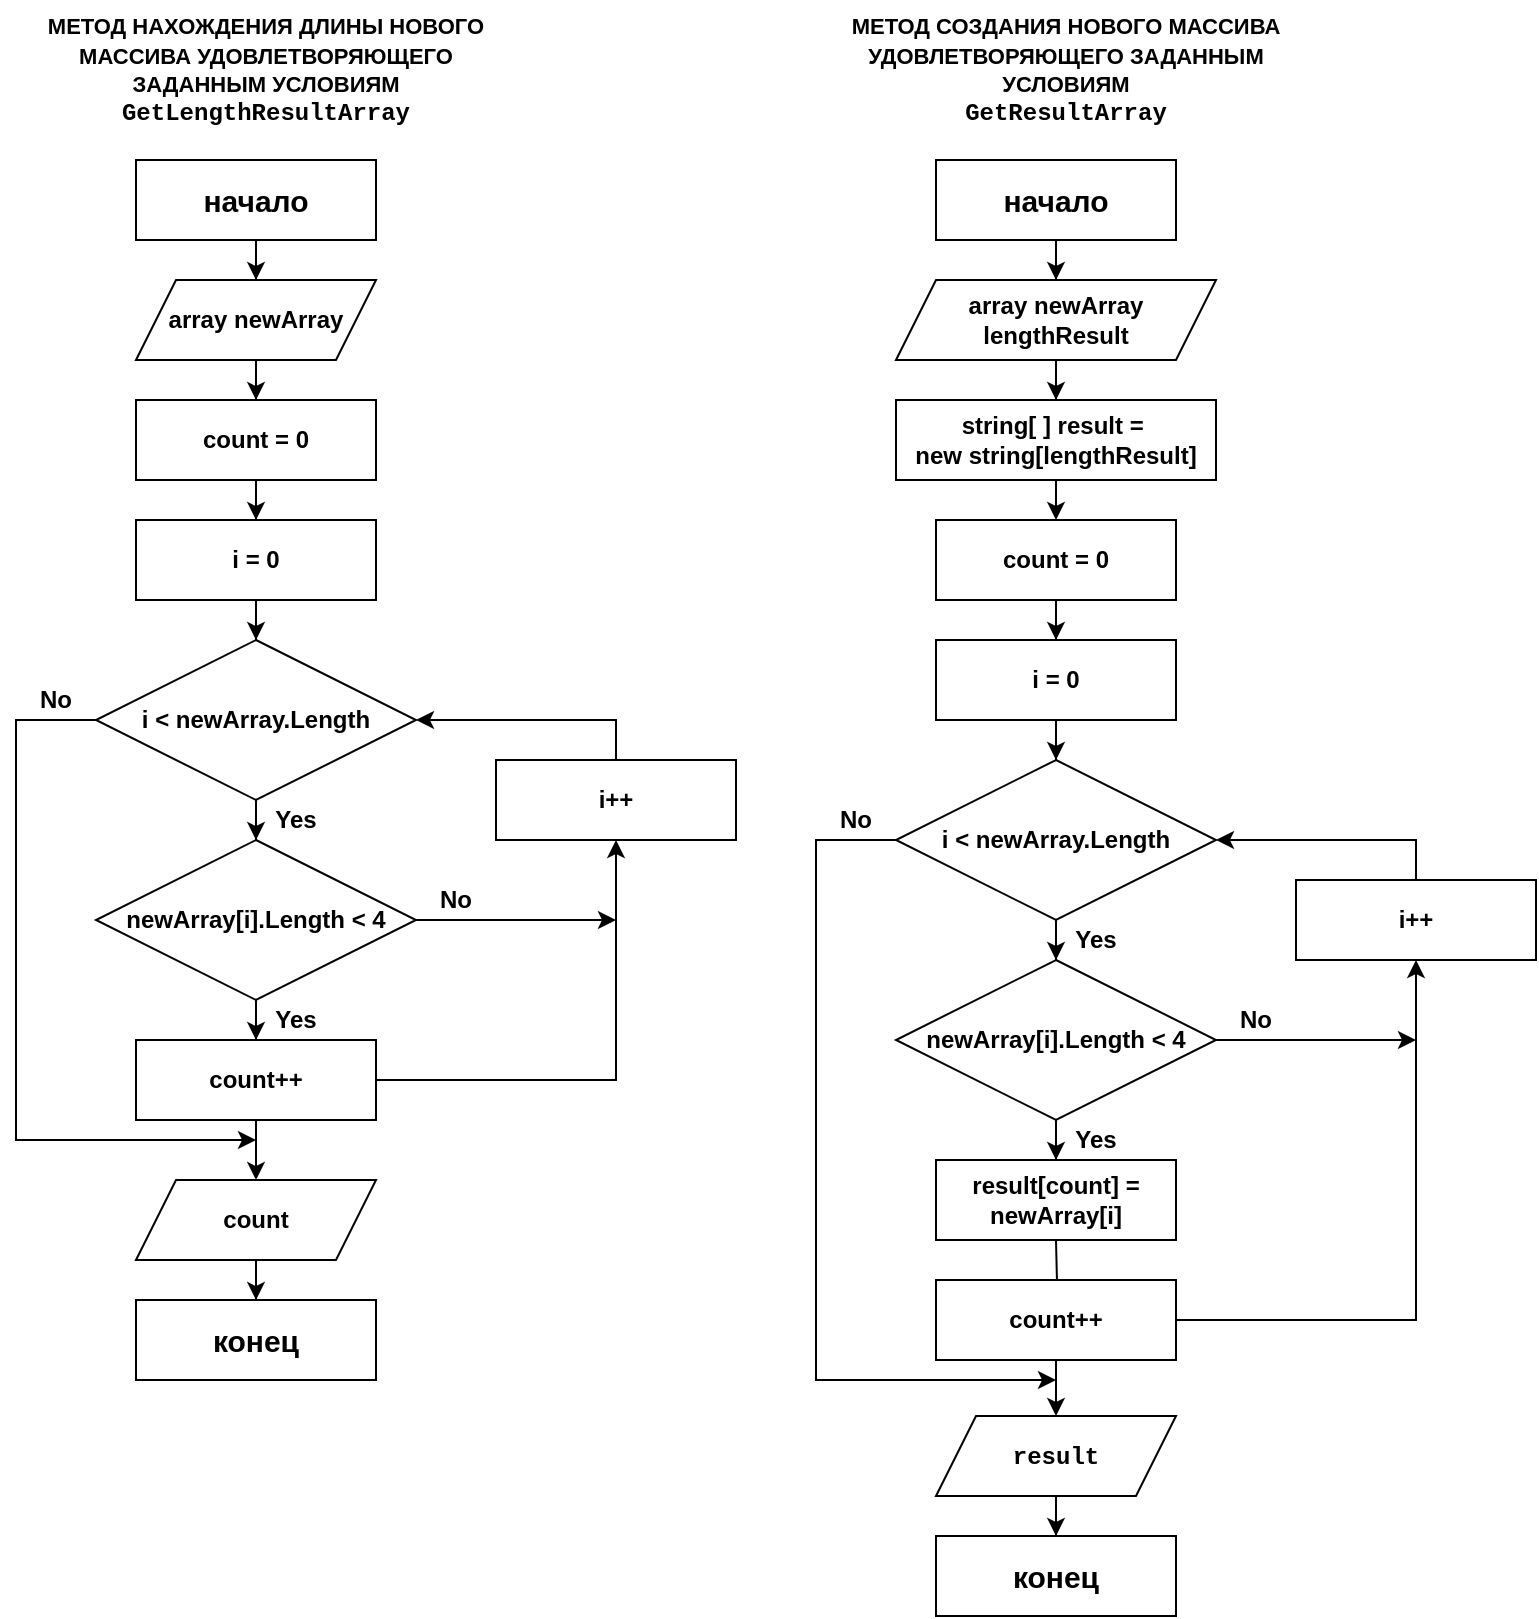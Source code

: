 <mxfile version="20.2.3" type="device"><diagram id="C5RBs43oDa-KdzZeNtuy" name="Page-1"><mxGraphModel dx="1574" dy="850" grid="1" gridSize="10" guides="1" tooltips="1" connect="1" arrows="1" fold="1" page="1" pageScale="1" pageWidth="827" pageHeight="1169" math="0" shadow="0"><root><mxCell id="WIyWlLk6GJQsqaUBKTNV-0"/><mxCell id="WIyWlLk6GJQsqaUBKTNV-1" parent="WIyWlLk6GJQsqaUBKTNV-0"/><mxCell id="0Be2-PBUYKEOv-IoVwlv-7" value="" style="edgeStyle=orthogonalEdgeStyle;orthogonalLoop=1;jettySize=auto;html=1;fontFamily=Helvetica;fontSize=12;fontColor=#000000;rounded=0;" edge="1" parent="WIyWlLk6GJQsqaUBKTNV-1" source="0Be2-PBUYKEOv-IoVwlv-1" target="0Be2-PBUYKEOv-IoVwlv-6"><mxGeometry relative="1" as="geometry"/></mxCell><mxCell id="0Be2-PBUYKEOv-IoVwlv-1" value="&lt;b&gt;начало&lt;/b&gt;" style="whiteSpace=wrap;html=1;fontSize=15;rounded=0;" vertex="1" parent="WIyWlLk6GJQsqaUBKTNV-1"><mxGeometry x="100" y="160" width="120" height="40" as="geometry"/></mxCell><mxCell id="0Be2-PBUYKEOv-IoVwlv-3" value="&lt;font style=&quot;&quot;&gt;&lt;b&gt;&lt;span style=&quot;font-size: 11px;&quot;&gt;МЕТОД НАХОЖДЕНИЯ ДЛИНЫ НОВОГО МАССИВА УДОВЛЕТВОРЯЮЩЕГО ЗАДАННЫМ УСЛОВИЯМ&lt;br&gt;&lt;/span&gt;&lt;/b&gt;&lt;span style=&quot;font-family: Consolas, &amp;quot;Courier New&amp;quot;, monospace; font-weight: bold; background-color: initial;&quot;&gt;GetLengthResultArray&lt;/span&gt;&lt;b&gt;&lt;span style=&quot;font-size: 11px;&quot;&gt;&lt;br&gt;&lt;/span&gt;&lt;/b&gt;&lt;/font&gt;" style="text;html=1;strokeColor=none;fillColor=none;align=center;verticalAlign=middle;whiteSpace=wrap;rounded=0;" vertex="1" parent="WIyWlLk6GJQsqaUBKTNV-1"><mxGeometry x="40" y="80" width="250" height="70" as="geometry"/></mxCell><mxCell id="0Be2-PBUYKEOv-IoVwlv-9" value="" style="edgeStyle=orthogonalEdgeStyle;orthogonalLoop=1;jettySize=auto;html=1;fontFamily=Helvetica;fontSize=12;fontColor=#000000;rounded=0;" edge="1" parent="WIyWlLk6GJQsqaUBKTNV-1" source="0Be2-PBUYKEOv-IoVwlv-6" target="0Be2-PBUYKEOv-IoVwlv-8"><mxGeometry relative="1" as="geometry"/></mxCell><mxCell id="0Be2-PBUYKEOv-IoVwlv-6" value="&lt;b&gt;array newArray&lt;/b&gt;" style="shape=parallelogram;perimeter=parallelogramPerimeter;whiteSpace=wrap;html=1;fixedSize=1;labelBackgroundColor=none;fontFamily=Helvetica;fontSize=12;fontColor=#000000;rounded=0;" vertex="1" parent="WIyWlLk6GJQsqaUBKTNV-1"><mxGeometry x="100" y="220" width="120" height="40" as="geometry"/></mxCell><mxCell id="0Be2-PBUYKEOv-IoVwlv-21" value="" style="edgeStyle=orthogonalEdgeStyle;orthogonalLoop=1;jettySize=auto;html=1;fontFamily=Helvetica;fontSize=12;fontColor=#000000;rounded=0;" edge="1" parent="WIyWlLk6GJQsqaUBKTNV-1" source="0Be2-PBUYKEOv-IoVwlv-8" target="0Be2-PBUYKEOv-IoVwlv-10"><mxGeometry relative="1" as="geometry"/></mxCell><mxCell id="0Be2-PBUYKEOv-IoVwlv-8" value="&lt;b&gt;count = 0&lt;/b&gt;" style="whiteSpace=wrap;html=1;labelBackgroundColor=none;fontFamily=Helvetica;fontSize=12;fontColor=#000000;rounded=0;" vertex="1" parent="WIyWlLk6GJQsqaUBKTNV-1"><mxGeometry x="100" y="280" width="120" height="40" as="geometry"/></mxCell><mxCell id="0Be2-PBUYKEOv-IoVwlv-22" value="" style="edgeStyle=orthogonalEdgeStyle;orthogonalLoop=1;jettySize=auto;html=1;fontFamily=Helvetica;fontSize=12;fontColor=#000000;rounded=0;" edge="1" parent="WIyWlLk6GJQsqaUBKTNV-1" source="0Be2-PBUYKEOv-IoVwlv-10" target="0Be2-PBUYKEOv-IoVwlv-11"><mxGeometry relative="1" as="geometry"/></mxCell><mxCell id="0Be2-PBUYKEOv-IoVwlv-10" value="&lt;b&gt;i = 0&lt;/b&gt;" style="whiteSpace=wrap;html=1;labelBackgroundColor=none;fontFamily=Helvetica;fontSize=12;fontColor=#000000;rounded=0;" vertex="1" parent="WIyWlLk6GJQsqaUBKTNV-1"><mxGeometry x="100" y="340" width="120" height="40" as="geometry"/></mxCell><mxCell id="0Be2-PBUYKEOv-IoVwlv-13" value="" style="edgeStyle=orthogonalEdgeStyle;orthogonalLoop=1;jettySize=auto;html=1;fontFamily=Helvetica;fontSize=12;fontColor=#000000;rounded=0;" edge="1" parent="WIyWlLk6GJQsqaUBKTNV-1" source="0Be2-PBUYKEOv-IoVwlv-11" target="0Be2-PBUYKEOv-IoVwlv-12"><mxGeometry relative="1" as="geometry"/></mxCell><mxCell id="0Be2-PBUYKEOv-IoVwlv-36" style="edgeStyle=orthogonalEdgeStyle;orthogonalLoop=1;jettySize=auto;html=1;fontFamily=Helvetica;fontSize=12;fontColor=#000000;rounded=0;" edge="1" parent="WIyWlLk6GJQsqaUBKTNV-1" source="0Be2-PBUYKEOv-IoVwlv-11"><mxGeometry relative="1" as="geometry"><mxPoint x="160" y="650" as="targetPoint"/><Array as="points"><mxPoint x="40" y="440"/><mxPoint x="40" y="650"/><mxPoint x="160" y="650"/></Array></mxGeometry></mxCell><mxCell id="0Be2-PBUYKEOv-IoVwlv-11" value="&lt;b&gt;i &amp;lt; newArray.Length&lt;/b&gt;" style="rhombus;whiteSpace=wrap;html=1;labelBackgroundColor=none;fontFamily=Helvetica;fontSize=12;fontColor=#000000;rounded=0;" vertex="1" parent="WIyWlLk6GJQsqaUBKTNV-1"><mxGeometry x="80" y="400" width="160" height="80" as="geometry"/></mxCell><mxCell id="0Be2-PBUYKEOv-IoVwlv-17" value="" style="edgeStyle=orthogonalEdgeStyle;orthogonalLoop=1;jettySize=auto;html=1;fontFamily=Helvetica;fontSize=12;fontColor=#000000;rounded=0;" edge="1" parent="WIyWlLk6GJQsqaUBKTNV-1" source="0Be2-PBUYKEOv-IoVwlv-12" target="0Be2-PBUYKEOv-IoVwlv-16"><mxGeometry relative="1" as="geometry"/></mxCell><mxCell id="0Be2-PBUYKEOv-IoVwlv-27" value="" style="edgeStyle=orthogonalEdgeStyle;orthogonalLoop=1;jettySize=auto;html=1;fontFamily=Helvetica;fontSize=12;fontColor=#000000;rounded=0;" edge="1" parent="WIyWlLk6GJQsqaUBKTNV-1" source="0Be2-PBUYKEOv-IoVwlv-12"><mxGeometry relative="1" as="geometry"><mxPoint x="340" y="540" as="targetPoint"/></mxGeometry></mxCell><mxCell id="0Be2-PBUYKEOv-IoVwlv-12" value="&lt;b&gt;newArray[i].Length &amp;lt; 4&lt;/b&gt;" style="rhombus;whiteSpace=wrap;html=1;labelBackgroundColor=none;fontFamily=Helvetica;fontSize=12;fontColor=#000000;rounded=0;" vertex="1" parent="WIyWlLk6GJQsqaUBKTNV-1"><mxGeometry x="80" y="500" width="160" height="80" as="geometry"/></mxCell><mxCell id="0Be2-PBUYKEOv-IoVwlv-15" value="&lt;b&gt;Yes&lt;/b&gt;" style="text;html=1;strokeColor=none;fillColor=none;align=center;verticalAlign=middle;whiteSpace=wrap;labelBackgroundColor=none;fontFamily=Helvetica;fontSize=12;fontColor=#000000;rounded=0;" vertex="1" parent="WIyWlLk6GJQsqaUBKTNV-1"><mxGeometry x="160" y="480" width="40" height="20" as="geometry"/></mxCell><mxCell id="0Be2-PBUYKEOv-IoVwlv-29" style="edgeStyle=orthogonalEdgeStyle;orthogonalLoop=1;jettySize=auto;html=1;entryX=0.5;entryY=1;entryDx=0;entryDy=0;fontFamily=Helvetica;fontSize=12;fontColor=#000000;rounded=0;" edge="1" parent="WIyWlLk6GJQsqaUBKTNV-1" source="0Be2-PBUYKEOv-IoVwlv-16" target="0Be2-PBUYKEOv-IoVwlv-25"><mxGeometry relative="1" as="geometry"/></mxCell><mxCell id="0Be2-PBUYKEOv-IoVwlv-32" value="" style="edgeStyle=orthogonalEdgeStyle;orthogonalLoop=1;jettySize=auto;html=1;fontFamily=Helvetica;fontSize=12;fontColor=#000000;rounded=0;" edge="1" parent="WIyWlLk6GJQsqaUBKTNV-1" source="0Be2-PBUYKEOv-IoVwlv-16" target="0Be2-PBUYKEOv-IoVwlv-31"><mxGeometry relative="1" as="geometry"/></mxCell><mxCell id="0Be2-PBUYKEOv-IoVwlv-16" value="&lt;b&gt;count++&lt;/b&gt;" style="whiteSpace=wrap;html=1;labelBackgroundColor=none;fontFamily=Helvetica;fontSize=12;fontColor=#000000;rounded=0;" vertex="1" parent="WIyWlLk6GJQsqaUBKTNV-1"><mxGeometry x="100" y="600" width="120" height="40" as="geometry"/></mxCell><mxCell id="0Be2-PBUYKEOv-IoVwlv-18" value="&lt;b&gt;Yes&lt;/b&gt;" style="text;html=1;strokeColor=none;fillColor=none;align=center;verticalAlign=middle;whiteSpace=wrap;labelBackgroundColor=none;fontFamily=Helvetica;fontSize=12;fontColor=#000000;rounded=0;" vertex="1" parent="WIyWlLk6GJQsqaUBKTNV-1"><mxGeometry x="160" y="580" width="40" height="20" as="geometry"/></mxCell><mxCell id="0Be2-PBUYKEOv-IoVwlv-30" style="edgeStyle=orthogonalEdgeStyle;orthogonalLoop=1;jettySize=auto;html=1;entryX=1;entryY=0.5;entryDx=0;entryDy=0;fontFamily=Helvetica;fontSize=12;fontColor=#000000;rounded=0;" edge="1" parent="WIyWlLk6GJQsqaUBKTNV-1" source="0Be2-PBUYKEOv-IoVwlv-25" target="0Be2-PBUYKEOv-IoVwlv-11"><mxGeometry relative="1" as="geometry"><Array as="points"><mxPoint x="340" y="440"/></Array></mxGeometry></mxCell><mxCell id="0Be2-PBUYKEOv-IoVwlv-25" value="&lt;b&gt;i++&lt;/b&gt;" style="whiteSpace=wrap;html=1;labelBackgroundColor=none;fontFamily=Helvetica;fontSize=12;fontColor=#000000;rounded=0;" vertex="1" parent="WIyWlLk6GJQsqaUBKTNV-1"><mxGeometry x="280" y="460" width="120" height="40" as="geometry"/></mxCell><mxCell id="0Be2-PBUYKEOv-IoVwlv-28" value="&lt;b&gt;No&lt;/b&gt;" style="text;html=1;strokeColor=none;fillColor=none;align=center;verticalAlign=middle;whiteSpace=wrap;labelBackgroundColor=none;fontFamily=Helvetica;fontSize=12;fontColor=#000000;rounded=0;" vertex="1" parent="WIyWlLk6GJQsqaUBKTNV-1"><mxGeometry x="240" y="520" width="40" height="20" as="geometry"/></mxCell><mxCell id="0Be2-PBUYKEOv-IoVwlv-35" value="" style="edgeStyle=orthogonalEdgeStyle;orthogonalLoop=1;jettySize=auto;html=1;fontFamily=Helvetica;fontSize=12;fontColor=#000000;rounded=0;" edge="1" parent="WIyWlLk6GJQsqaUBKTNV-1" source="0Be2-PBUYKEOv-IoVwlv-31" target="0Be2-PBUYKEOv-IoVwlv-34"><mxGeometry relative="1" as="geometry"/></mxCell><mxCell id="0Be2-PBUYKEOv-IoVwlv-31" value="&lt;b&gt;count&lt;/b&gt;&lt;b&gt;&lt;br&gt;&lt;/b&gt;" style="shape=parallelogram;perimeter=parallelogramPerimeter;whiteSpace=wrap;html=1;fixedSize=1;labelBackgroundColor=none;fontFamily=Helvetica;fontSize=12;fontColor=#000000;rounded=0;" vertex="1" parent="WIyWlLk6GJQsqaUBKTNV-1"><mxGeometry x="100" y="670" width="120" height="40" as="geometry"/></mxCell><mxCell id="0Be2-PBUYKEOv-IoVwlv-34" value="&lt;b&gt;конец&lt;/b&gt;" style="whiteSpace=wrap;html=1;fontSize=15;rounded=0;" vertex="1" parent="WIyWlLk6GJQsqaUBKTNV-1"><mxGeometry x="100" y="730" width="120" height="40" as="geometry"/></mxCell><mxCell id="0Be2-PBUYKEOv-IoVwlv-37" value="&lt;b&gt;No&lt;/b&gt;" style="text;html=1;strokeColor=none;fillColor=none;align=center;verticalAlign=middle;whiteSpace=wrap;labelBackgroundColor=none;fontFamily=Helvetica;fontSize=12;fontColor=#000000;rounded=0;" vertex="1" parent="WIyWlLk6GJQsqaUBKTNV-1"><mxGeometry x="40" y="420" width="40" height="20" as="geometry"/></mxCell><mxCell id="0Be2-PBUYKEOv-IoVwlv-38" value="" style="edgeStyle=orthogonalEdgeStyle;orthogonalLoop=1;jettySize=auto;html=1;fontFamily=Helvetica;fontSize=12;fontColor=#000000;rounded=0;" edge="1" parent="WIyWlLk6GJQsqaUBKTNV-1" source="0Be2-PBUYKEOv-IoVwlv-39" target="0Be2-PBUYKEOv-IoVwlv-42"><mxGeometry relative="1" as="geometry"/></mxCell><mxCell id="0Be2-PBUYKEOv-IoVwlv-39" value="&lt;b&gt;начало&lt;/b&gt;" style="whiteSpace=wrap;html=1;fontSize=15;rounded=0;" vertex="1" parent="WIyWlLk6GJQsqaUBKTNV-1"><mxGeometry x="500" y="160" width="120" height="40" as="geometry"/></mxCell><mxCell id="0Be2-PBUYKEOv-IoVwlv-40" value="&lt;font style=&quot;&quot;&gt;&lt;b&gt;&lt;span style=&quot;font-size: 11px;&quot;&gt;МЕТОД СОЗДАНИЯ НОВОГО МАССИВА УДОВЛЕТВОРЯЮЩЕГО ЗАДАННЫМ УСЛОВИЯМ&lt;br&gt;&lt;/span&gt;&lt;/b&gt;&lt;span style=&quot;font-family: Consolas, &amp;quot;Courier New&amp;quot;, monospace; font-weight: bold; background-color: initial;&quot;&gt;GetResultArray&lt;/span&gt;&lt;b&gt;&lt;span style=&quot;font-size: 11px;&quot;&gt;&lt;br&gt;&lt;/span&gt;&lt;/b&gt;&lt;/font&gt;" style="text;html=1;strokeColor=none;fillColor=none;align=center;verticalAlign=middle;whiteSpace=wrap;rounded=0;" vertex="1" parent="WIyWlLk6GJQsqaUBKTNV-1"><mxGeometry x="440" y="80" width="250" height="70" as="geometry"/></mxCell><mxCell id="0Be2-PBUYKEOv-IoVwlv-66" value="" style="edgeStyle=orthogonalEdgeStyle;orthogonalLoop=1;jettySize=auto;html=1;fontFamily=Helvetica;fontSize=12;fontColor=#000000;rounded=0;" edge="1" parent="WIyWlLk6GJQsqaUBKTNV-1" source="0Be2-PBUYKEOv-IoVwlv-42" target="0Be2-PBUYKEOv-IoVwlv-65"><mxGeometry relative="1" as="geometry"/></mxCell><mxCell id="0Be2-PBUYKEOv-IoVwlv-42" value="&lt;b&gt;array newArray&lt;br&gt;lengthResult&lt;br&gt;&lt;/b&gt;" style="shape=parallelogram;perimeter=parallelogramPerimeter;whiteSpace=wrap;html=1;fixedSize=1;labelBackgroundColor=none;fontFamily=Helvetica;fontSize=12;fontColor=#000000;rounded=0;" vertex="1" parent="WIyWlLk6GJQsqaUBKTNV-1"><mxGeometry x="480" y="220" width="160" height="40" as="geometry"/></mxCell><mxCell id="0Be2-PBUYKEOv-IoVwlv-43" value="" style="edgeStyle=orthogonalEdgeStyle;orthogonalLoop=1;jettySize=auto;html=1;fontFamily=Helvetica;fontSize=12;fontColor=#000000;rounded=0;" edge="1" parent="WIyWlLk6GJQsqaUBKTNV-1" source="0Be2-PBUYKEOv-IoVwlv-44" target="0Be2-PBUYKEOv-IoVwlv-46"><mxGeometry relative="1" as="geometry"/></mxCell><mxCell id="0Be2-PBUYKEOv-IoVwlv-44" value="&lt;b&gt;count = 0&lt;/b&gt;" style="whiteSpace=wrap;html=1;labelBackgroundColor=none;fontFamily=Helvetica;fontSize=12;fontColor=#000000;rounded=0;" vertex="1" parent="WIyWlLk6GJQsqaUBKTNV-1"><mxGeometry x="500" y="340" width="120" height="40" as="geometry"/></mxCell><mxCell id="0Be2-PBUYKEOv-IoVwlv-45" value="" style="edgeStyle=orthogonalEdgeStyle;orthogonalLoop=1;jettySize=auto;html=1;fontFamily=Helvetica;fontSize=12;fontColor=#000000;rounded=0;" edge="1" parent="WIyWlLk6GJQsqaUBKTNV-1" source="0Be2-PBUYKEOv-IoVwlv-46" target="0Be2-PBUYKEOv-IoVwlv-49"><mxGeometry relative="1" as="geometry"/></mxCell><mxCell id="0Be2-PBUYKEOv-IoVwlv-46" value="&lt;b&gt;i = 0&lt;/b&gt;" style="whiteSpace=wrap;html=1;labelBackgroundColor=none;fontFamily=Helvetica;fontSize=12;fontColor=#000000;rounded=0;" vertex="1" parent="WIyWlLk6GJQsqaUBKTNV-1"><mxGeometry x="500" y="400" width="120" height="40" as="geometry"/></mxCell><mxCell id="0Be2-PBUYKEOv-IoVwlv-47" value="" style="edgeStyle=orthogonalEdgeStyle;orthogonalLoop=1;jettySize=auto;html=1;fontFamily=Helvetica;fontSize=12;fontColor=#000000;rounded=0;" edge="1" parent="WIyWlLk6GJQsqaUBKTNV-1" source="0Be2-PBUYKEOv-IoVwlv-49" target="0Be2-PBUYKEOv-IoVwlv-52"><mxGeometry relative="1" as="geometry"/></mxCell><mxCell id="0Be2-PBUYKEOv-IoVwlv-48" style="edgeStyle=orthogonalEdgeStyle;orthogonalLoop=1;jettySize=auto;html=1;fontFamily=Helvetica;fontSize=12;fontColor=#000000;rounded=0;" edge="1" parent="WIyWlLk6GJQsqaUBKTNV-1" source="0Be2-PBUYKEOv-IoVwlv-49"><mxGeometry relative="1" as="geometry"><mxPoint x="560" y="770" as="targetPoint"/><Array as="points"><mxPoint x="440" y="500"/><mxPoint x="440" y="770"/><mxPoint x="560" y="770"/></Array></mxGeometry></mxCell><mxCell id="0Be2-PBUYKEOv-IoVwlv-49" value="&lt;b&gt;i &amp;lt; newArray.Length&lt;/b&gt;" style="rhombus;whiteSpace=wrap;html=1;labelBackgroundColor=none;fontFamily=Helvetica;fontSize=12;fontColor=#000000;rounded=0;" vertex="1" parent="WIyWlLk6GJQsqaUBKTNV-1"><mxGeometry x="480" y="460" width="160" height="80" as="geometry"/></mxCell><mxCell id="0Be2-PBUYKEOv-IoVwlv-50" value="" style="edgeStyle=orthogonalEdgeStyle;orthogonalLoop=1;jettySize=auto;html=1;fontFamily=Helvetica;fontSize=12;fontColor=#000000;rounded=0;" edge="1" parent="WIyWlLk6GJQsqaUBKTNV-1" target="0Be2-PBUYKEOv-IoVwlv-56"><mxGeometry relative="1" as="geometry"><mxPoint x="560" y="700" as="sourcePoint"/></mxGeometry></mxCell><mxCell id="0Be2-PBUYKEOv-IoVwlv-51" value="" style="edgeStyle=orthogonalEdgeStyle;orthogonalLoop=1;jettySize=auto;html=1;fontFamily=Helvetica;fontSize=12;fontColor=#000000;rounded=0;" edge="1" parent="WIyWlLk6GJQsqaUBKTNV-1" source="0Be2-PBUYKEOv-IoVwlv-52"><mxGeometry relative="1" as="geometry"><mxPoint x="740" y="600" as="targetPoint"/></mxGeometry></mxCell><mxCell id="0Be2-PBUYKEOv-IoVwlv-71" value="" style="edgeStyle=orthogonalEdgeStyle;orthogonalLoop=1;jettySize=auto;html=1;fontFamily=Helvetica;fontSize=12;fontColor=#000000;rounded=0;" edge="1" parent="WIyWlLk6GJQsqaUBKTNV-1" source="0Be2-PBUYKEOv-IoVwlv-52" target="0Be2-PBUYKEOv-IoVwlv-70"><mxGeometry relative="1" as="geometry"/></mxCell><mxCell id="0Be2-PBUYKEOv-IoVwlv-52" value="&lt;b&gt;newArray[i].Length &amp;lt; 4&lt;/b&gt;" style="rhombus;whiteSpace=wrap;html=1;labelBackgroundColor=none;fontFamily=Helvetica;fontSize=12;fontColor=#000000;rounded=0;" vertex="1" parent="WIyWlLk6GJQsqaUBKTNV-1"><mxGeometry x="480" y="560" width="160" height="80" as="geometry"/></mxCell><mxCell id="0Be2-PBUYKEOv-IoVwlv-53" value="&lt;b&gt;Yes&lt;/b&gt;" style="text;html=1;strokeColor=none;fillColor=none;align=center;verticalAlign=middle;whiteSpace=wrap;labelBackgroundColor=none;fontFamily=Helvetica;fontSize=12;fontColor=#000000;rounded=0;" vertex="1" parent="WIyWlLk6GJQsqaUBKTNV-1"><mxGeometry x="560" y="540" width="40" height="20" as="geometry"/></mxCell><mxCell id="0Be2-PBUYKEOv-IoVwlv-54" style="edgeStyle=orthogonalEdgeStyle;orthogonalLoop=1;jettySize=auto;html=1;entryX=0.5;entryY=1;entryDx=0;entryDy=0;fontFamily=Helvetica;fontSize=12;fontColor=#000000;rounded=0;" edge="1" parent="WIyWlLk6GJQsqaUBKTNV-1" source="0Be2-PBUYKEOv-IoVwlv-56" target="0Be2-PBUYKEOv-IoVwlv-59"><mxGeometry relative="1" as="geometry"/></mxCell><mxCell id="0Be2-PBUYKEOv-IoVwlv-55" value="" style="edgeStyle=orthogonalEdgeStyle;orthogonalLoop=1;jettySize=auto;html=1;fontFamily=Helvetica;fontSize=12;fontColor=#000000;rounded=0;" edge="1" parent="WIyWlLk6GJQsqaUBKTNV-1" source="0Be2-PBUYKEOv-IoVwlv-56" target="0Be2-PBUYKEOv-IoVwlv-62"><mxGeometry relative="1" as="geometry"/></mxCell><mxCell id="0Be2-PBUYKEOv-IoVwlv-56" value="&lt;b&gt;count++&lt;/b&gt;" style="whiteSpace=wrap;html=1;labelBackgroundColor=none;fontFamily=Helvetica;fontSize=12;fontColor=#000000;rounded=0;" vertex="1" parent="WIyWlLk6GJQsqaUBKTNV-1"><mxGeometry x="500" y="720" width="120" height="40" as="geometry"/></mxCell><mxCell id="0Be2-PBUYKEOv-IoVwlv-58" style="edgeStyle=orthogonalEdgeStyle;orthogonalLoop=1;jettySize=auto;html=1;entryX=1;entryY=0.5;entryDx=0;entryDy=0;fontFamily=Helvetica;fontSize=12;fontColor=#000000;rounded=0;" edge="1" parent="WIyWlLk6GJQsqaUBKTNV-1" source="0Be2-PBUYKEOv-IoVwlv-59" target="0Be2-PBUYKEOv-IoVwlv-49"><mxGeometry relative="1" as="geometry"><Array as="points"><mxPoint x="740" y="500"/></Array></mxGeometry></mxCell><mxCell id="0Be2-PBUYKEOv-IoVwlv-59" value="&lt;b&gt;i++&lt;/b&gt;" style="whiteSpace=wrap;html=1;labelBackgroundColor=none;fontFamily=Helvetica;fontSize=12;fontColor=#000000;rounded=0;" vertex="1" parent="WIyWlLk6GJQsqaUBKTNV-1"><mxGeometry x="680" y="520" width="120" height="40" as="geometry"/></mxCell><mxCell id="0Be2-PBUYKEOv-IoVwlv-60" value="&lt;b&gt;No&lt;/b&gt;" style="text;html=1;strokeColor=none;fillColor=none;align=center;verticalAlign=middle;whiteSpace=wrap;labelBackgroundColor=none;fontFamily=Helvetica;fontSize=12;fontColor=#000000;rounded=0;" vertex="1" parent="WIyWlLk6GJQsqaUBKTNV-1"><mxGeometry x="640" y="580" width="40" height="20" as="geometry"/></mxCell><mxCell id="0Be2-PBUYKEOv-IoVwlv-61" value="" style="edgeStyle=orthogonalEdgeStyle;orthogonalLoop=1;jettySize=auto;html=1;fontFamily=Helvetica;fontSize=12;fontColor=#000000;rounded=0;" edge="1" parent="WIyWlLk6GJQsqaUBKTNV-1" source="0Be2-PBUYKEOv-IoVwlv-62" target="0Be2-PBUYKEOv-IoVwlv-63"><mxGeometry relative="1" as="geometry"/></mxCell><mxCell id="0Be2-PBUYKEOv-IoVwlv-62" value="&lt;p style=&quot;font-family: Consolas, &amp;quot;Courier New&amp;quot;, monospace; line-height: 24px;&quot;&gt;&lt;b&gt;&lt;font style=&quot;font-size: 12px; line-height: 1.2;&quot;&gt;result&lt;/font&gt;&lt;/b&gt;&lt;br&gt;&lt;/p&gt;&lt;p&gt;&lt;/p&gt;" style="shape=parallelogram;perimeter=parallelogramPerimeter;whiteSpace=wrap;html=1;fixedSize=1;labelBackgroundColor=none;fontFamily=Helvetica;fontSize=12;fontColor=#000000;rounded=0;" vertex="1" parent="WIyWlLk6GJQsqaUBKTNV-1"><mxGeometry x="500" y="788" width="120" height="40" as="geometry"/></mxCell><mxCell id="0Be2-PBUYKEOv-IoVwlv-63" value="&lt;b&gt;конец&lt;/b&gt;" style="whiteSpace=wrap;html=1;fontSize=15;rounded=0;" vertex="1" parent="WIyWlLk6GJQsqaUBKTNV-1"><mxGeometry x="500" y="848" width="120" height="40" as="geometry"/></mxCell><mxCell id="0Be2-PBUYKEOv-IoVwlv-64" value="&lt;b&gt;No&lt;/b&gt;" style="text;html=1;strokeColor=none;fillColor=none;align=center;verticalAlign=middle;whiteSpace=wrap;labelBackgroundColor=none;fontFamily=Helvetica;fontSize=12;fontColor=#000000;rounded=0;" vertex="1" parent="WIyWlLk6GJQsqaUBKTNV-1"><mxGeometry x="440" y="480" width="40" height="20" as="geometry"/></mxCell><mxCell id="0Be2-PBUYKEOv-IoVwlv-65" value="&lt;b&gt;string[ ] result =&amp;nbsp;&lt;br&gt;new string[&lt;/b&gt;&lt;b&gt;lengthResult]&lt;/b&gt;&lt;b&gt;&lt;br&gt;&lt;/b&gt;" style="whiteSpace=wrap;html=1;labelBackgroundColor=none;fontFamily=Helvetica;fontSize=12;fontColor=#000000;rounded=0;" vertex="1" parent="WIyWlLk6GJQsqaUBKTNV-1"><mxGeometry x="480" y="280" width="160" height="40" as="geometry"/></mxCell><mxCell id="0Be2-PBUYKEOv-IoVwlv-69" value="" style="endArrow=classic;html=1;fontFamily=Helvetica;fontSize=12;fontColor=#000000;exitX=0.5;exitY=1;exitDx=0;exitDy=0;entryX=0.5;entryY=0;entryDx=0;entryDy=0;rounded=0;" edge="1" parent="WIyWlLk6GJQsqaUBKTNV-1" source="0Be2-PBUYKEOv-IoVwlv-65" target="0Be2-PBUYKEOv-IoVwlv-44"><mxGeometry width="50" height="50" relative="1" as="geometry"><mxPoint x="560" y="330" as="sourcePoint"/><mxPoint x="610" y="280" as="targetPoint"/></mxGeometry></mxCell><mxCell id="0Be2-PBUYKEOv-IoVwlv-70" value="&lt;b&gt;result[count] = newArray[i]&lt;/b&gt;" style="whiteSpace=wrap;html=1;labelBackgroundColor=none;fontFamily=Helvetica;fontSize=12;fontColor=#000000;rounded=0;" vertex="1" parent="WIyWlLk6GJQsqaUBKTNV-1"><mxGeometry x="500" y="660" width="120" height="40" as="geometry"/></mxCell><mxCell id="0Be2-PBUYKEOv-IoVwlv-72" value="&lt;b&gt;Yes&lt;/b&gt;" style="text;html=1;strokeColor=none;fillColor=none;align=center;verticalAlign=middle;whiteSpace=wrap;labelBackgroundColor=none;fontFamily=Helvetica;fontSize=12;fontColor=#000000;rounded=0;" vertex="1" parent="WIyWlLk6GJQsqaUBKTNV-1"><mxGeometry x="560" y="640" width="40" height="20" as="geometry"/></mxCell></root></mxGraphModel></diagram></mxfile>